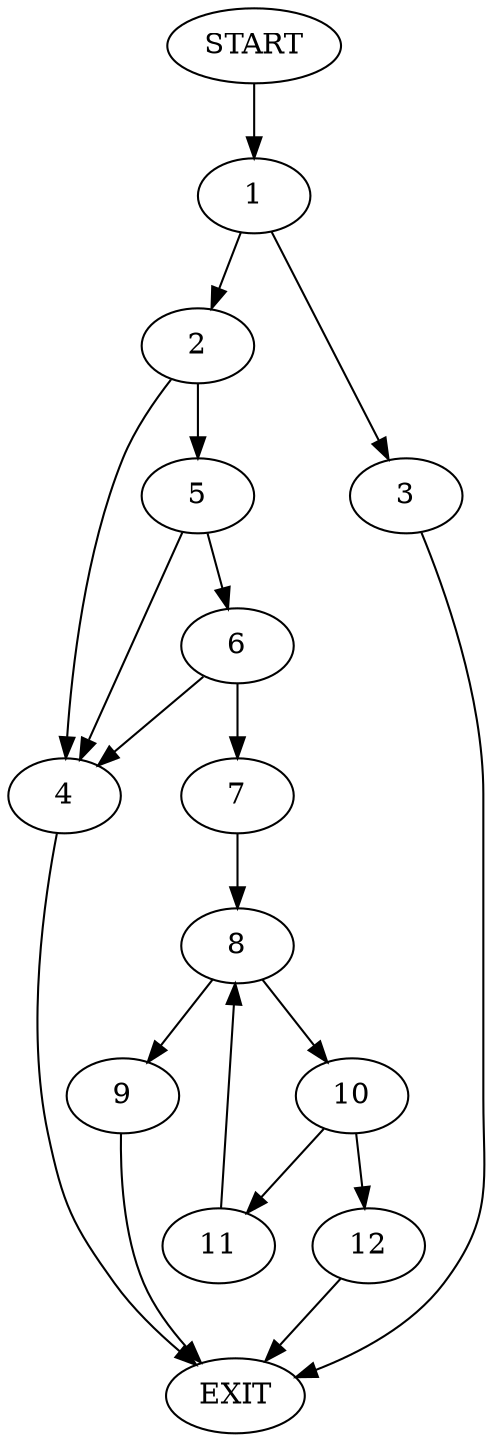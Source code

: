 digraph {
0 [label="START"]
13 [label="EXIT"]
0 -> 1
1 -> 2
1 -> 3
2 -> 4
2 -> 5
3 -> 13
4 -> 13
5 -> 4
5 -> 6
6 -> 4
6 -> 7
7 -> 8
8 -> 9
8 -> 10
9 -> 13
10 -> 11
10 -> 12
11 -> 8
12 -> 13
}
